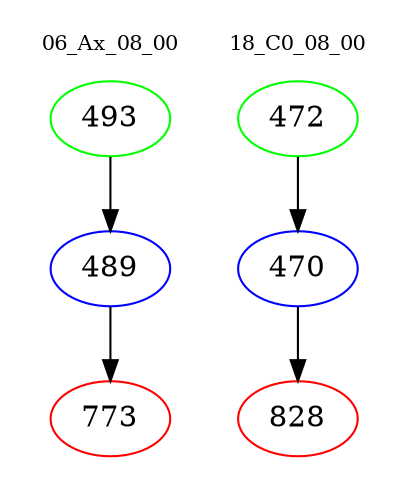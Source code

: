 digraph{
subgraph cluster_0 {
color = white
label = "06_Ax_08_00";
fontsize=10;
T0_493 [label="493", color="green"]
T0_493 -> T0_489 [color="black"]
T0_489 [label="489", color="blue"]
T0_489 -> T0_773 [color="black"]
T0_773 [label="773", color="red"]
}
subgraph cluster_1 {
color = white
label = "18_C0_08_00";
fontsize=10;
T1_472 [label="472", color="green"]
T1_472 -> T1_470 [color="black"]
T1_470 [label="470", color="blue"]
T1_470 -> T1_828 [color="black"]
T1_828 [label="828", color="red"]
}
}
